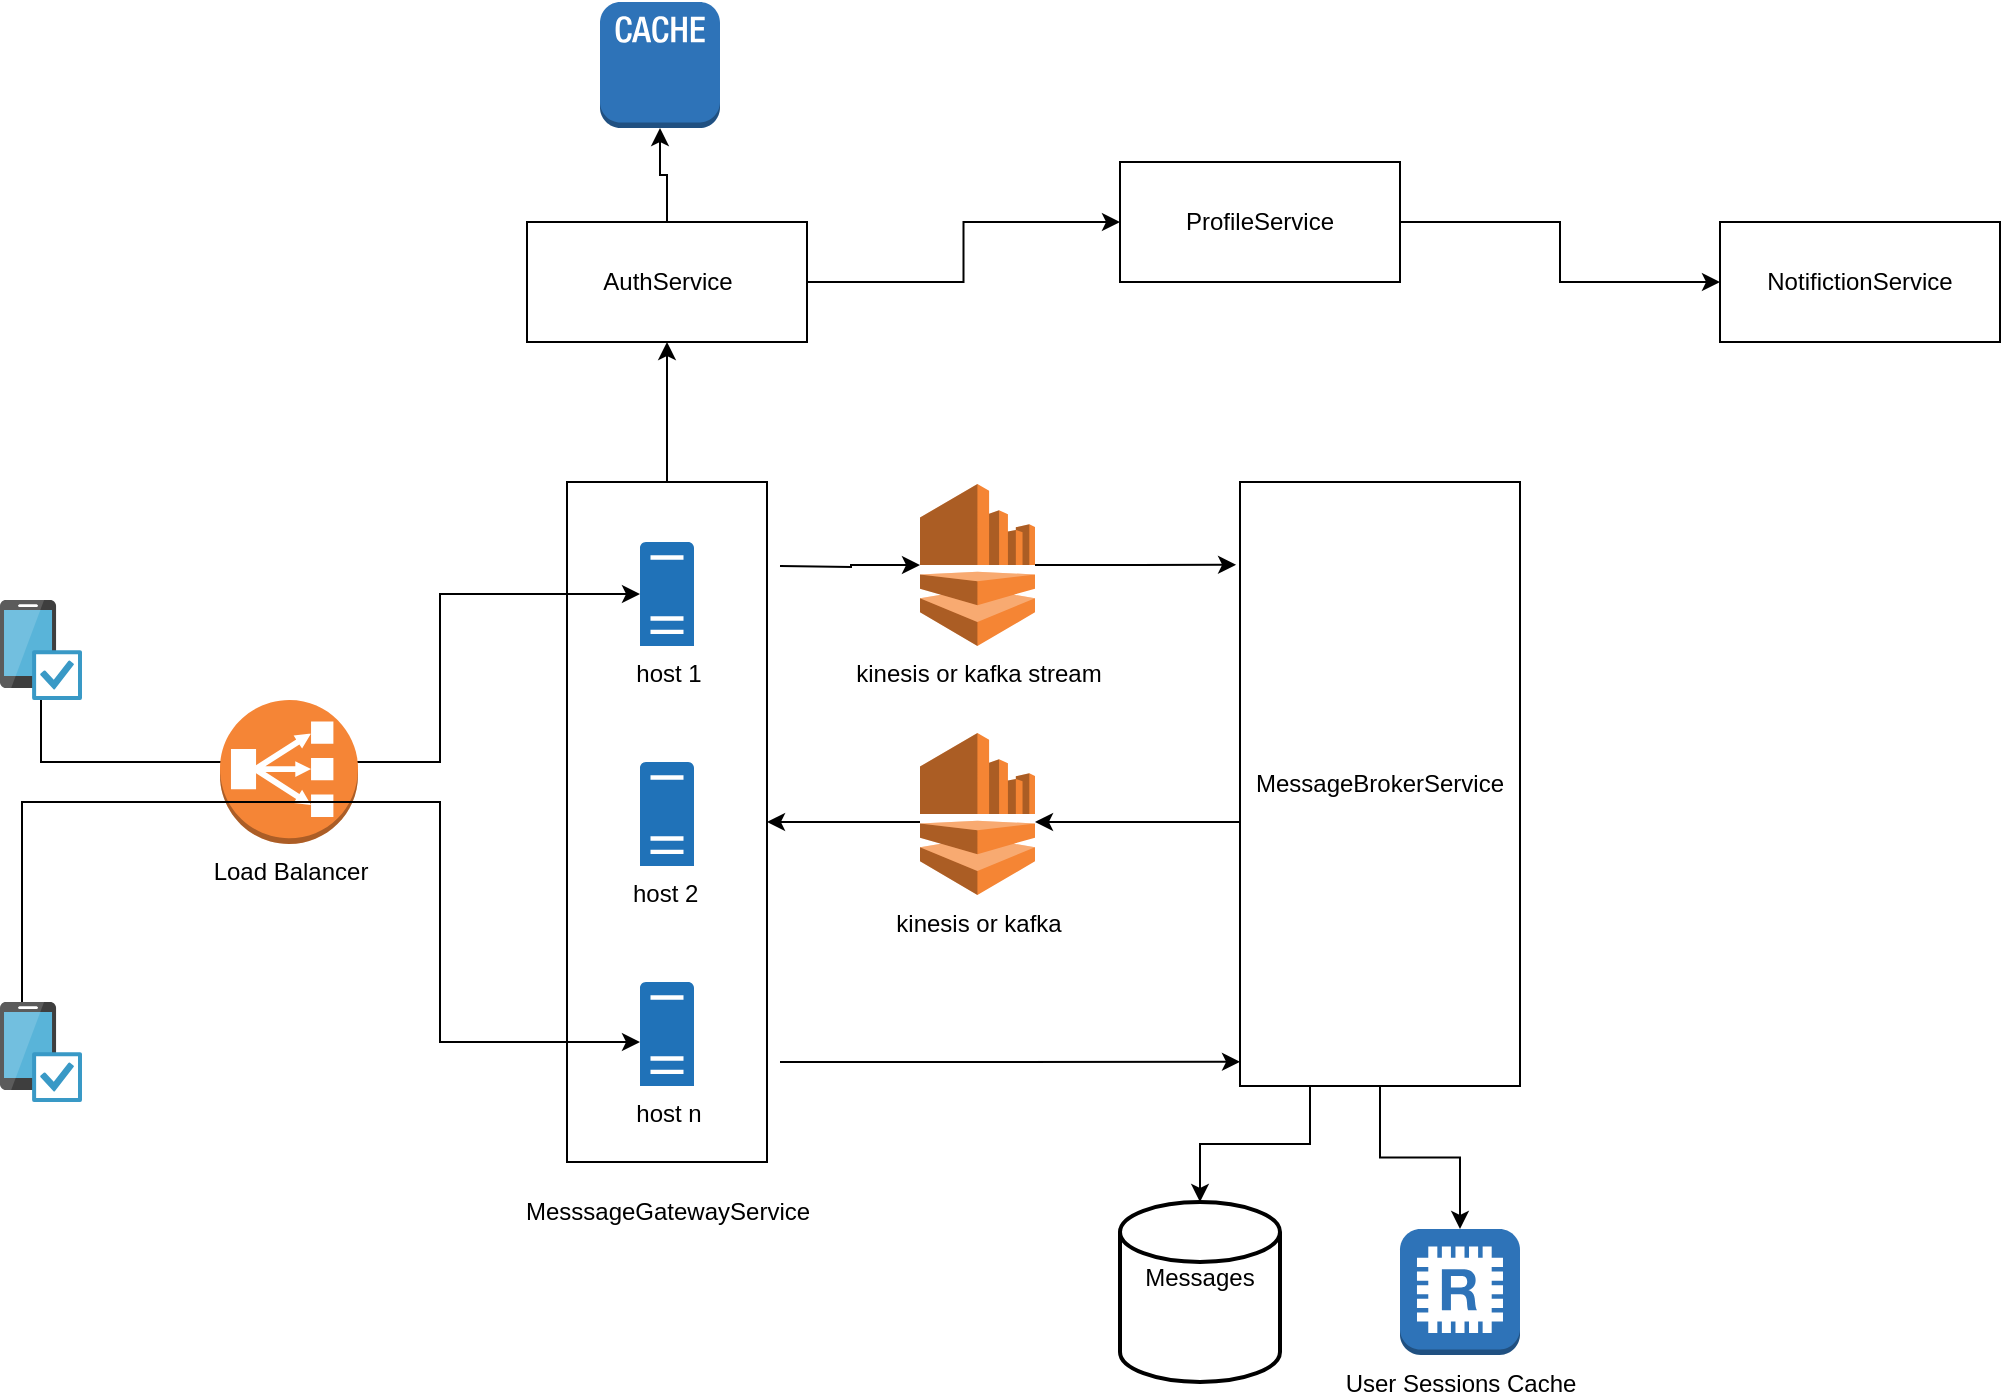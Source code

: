 <mxfile version="20.0.1" type="github">
  <diagram id="SXbvV8yzEHxTvnBgiOMq" name="Page-1">
    <mxGraphModel dx="1426" dy="1837" grid="1" gridSize="10" guides="1" tooltips="1" connect="1" arrows="1" fold="1" page="1" pageScale="1" pageWidth="850" pageHeight="1100" math="0" shadow="0">
      <root>
        <mxCell id="0" />
        <mxCell id="1" parent="0" />
        <mxCell id="BkesVNJEfoXiRqiCxHY0-2" value="" style="sketch=0;aspect=fixed;html=1;points=[];align=center;image;fontSize=12;image=img/lib/mscae/Device_Compliance.svg;" parent="1" vertex="1">
          <mxGeometry x="50" y="279" width="41" height="50" as="geometry" />
        </mxCell>
        <mxCell id="BkesVNJEfoXiRqiCxHY0-25" style="edgeStyle=orthogonalEdgeStyle;rounded=0;orthogonalLoop=1;jettySize=auto;html=1;entryX=0.5;entryY=1;entryDx=0;entryDy=0;" parent="1" source="BkesVNJEfoXiRqiCxHY0-14" target="BkesVNJEfoXiRqiCxHY0-24" edge="1">
          <mxGeometry relative="1" as="geometry" />
        </mxCell>
        <mxCell id="BkesVNJEfoXiRqiCxHY0-14" value="" style="rounded=0;whiteSpace=wrap;html=1;" parent="1" vertex="1">
          <mxGeometry x="333.5" y="220" width="100" height="340" as="geometry" />
        </mxCell>
        <mxCell id="BkesVNJEfoXiRqiCxHY0-17" style="edgeStyle=orthogonalEdgeStyle;rounded=0;orthogonalLoop=1;jettySize=auto;html=1;" parent="1" source="BkesVNJEfoXiRqiCxHY0-2" target="BkesVNJEfoXiRqiCxHY0-9" edge="1">
          <mxGeometry relative="1" as="geometry">
            <Array as="points">
              <mxPoint x="71" y="360" />
              <mxPoint x="270" y="360" />
              <mxPoint x="270" y="276" />
            </Array>
          </mxGeometry>
        </mxCell>
        <mxCell id="BkesVNJEfoXiRqiCxHY0-3" value="Load Balancer" style="outlineConnect=0;dashed=0;verticalLabelPosition=bottom;verticalAlign=top;align=center;html=1;shape=mxgraph.aws3.classic_load_balancer;fillColor=#F58536;gradientColor=none;" parent="1" vertex="1">
          <mxGeometry x="160" y="329" width="69" height="72" as="geometry" />
        </mxCell>
        <mxCell id="FkW10YDSPbAmeaXKSqVW-13" style="edgeStyle=orthogonalEdgeStyle;rounded=0;orthogonalLoop=1;jettySize=auto;html=1;entryX=0;entryY=0.5;entryDx=0;entryDy=0;entryPerimeter=0;" edge="1" parent="1" target="FkW10YDSPbAmeaXKSqVW-1">
          <mxGeometry relative="1" as="geometry">
            <mxPoint x="440" y="262" as="sourcePoint" />
          </mxGeometry>
        </mxCell>
        <mxCell id="BkesVNJEfoXiRqiCxHY0-9" value="host 1" style="sketch=0;pointerEvents=1;shadow=0;dashed=0;html=1;strokeColor=none;labelPosition=center;verticalLabelPosition=bottom;verticalAlign=top;outlineConnect=0;align=center;shape=mxgraph.office.servers.physical_host;fillColor=#2072B8;" parent="1" vertex="1">
          <mxGeometry x="370" y="250" width="27" height="52" as="geometry" />
        </mxCell>
        <mxCell id="BkesVNJEfoXiRqiCxHY0-10" value="host 2&amp;nbsp;" style="sketch=0;pointerEvents=1;shadow=0;dashed=0;html=1;strokeColor=none;labelPosition=center;verticalLabelPosition=bottom;verticalAlign=top;outlineConnect=0;align=center;shape=mxgraph.office.servers.physical_host;fillColor=#2072B8;" parent="1" vertex="1">
          <mxGeometry x="370" y="360" width="27" height="52" as="geometry" />
        </mxCell>
        <mxCell id="BkesVNJEfoXiRqiCxHY0-11" value="host n" style="sketch=0;pointerEvents=1;shadow=0;dashed=0;html=1;strokeColor=none;labelPosition=center;verticalLabelPosition=bottom;verticalAlign=top;outlineConnect=0;align=center;shape=mxgraph.office.servers.physical_host;fillColor=#2072B8;" parent="1" vertex="1">
          <mxGeometry x="370" y="470" width="27" height="52" as="geometry" />
        </mxCell>
        <mxCell id="BkesVNJEfoXiRqiCxHY0-46" style="edgeStyle=orthogonalEdgeStyle;rounded=0;orthogonalLoop=1;jettySize=auto;html=1;entryX=0.5;entryY=0;entryDx=0;entryDy=0;entryPerimeter=0;startArrow=none;startFill=0;" parent="1" source="BkesVNJEfoXiRqiCxHY0-15" target="BkesVNJEfoXiRqiCxHY0-45" edge="1">
          <mxGeometry relative="1" as="geometry" />
        </mxCell>
        <mxCell id="BkesVNJEfoXiRqiCxHY0-47" style="edgeStyle=orthogonalEdgeStyle;rounded=0;orthogonalLoop=1;jettySize=auto;html=1;startArrow=none;startFill=0;exitX=0.25;exitY=1;exitDx=0;exitDy=0;" parent="1" source="BkesVNJEfoXiRqiCxHY0-15" target="BkesVNJEfoXiRqiCxHY0-43" edge="1">
          <mxGeometry relative="1" as="geometry" />
        </mxCell>
        <mxCell id="FkW10YDSPbAmeaXKSqVW-8" style="edgeStyle=orthogonalEdgeStyle;rounded=0;orthogonalLoop=1;jettySize=auto;html=1;" edge="1" parent="1" source="BkesVNJEfoXiRqiCxHY0-15" target="FkW10YDSPbAmeaXKSqVW-4">
          <mxGeometry relative="1" as="geometry">
            <mxPoint x="550" y="410" as="targetPoint" />
            <Array as="points">
              <mxPoint x="600" y="390" />
              <mxPoint x="600" y="390" />
            </Array>
          </mxGeometry>
        </mxCell>
        <mxCell id="BkesVNJEfoXiRqiCxHY0-15" value="MessageBrokerService" style="rounded=0;whiteSpace=wrap;html=1;" parent="1" vertex="1">
          <mxGeometry x="670" y="220" width="140" height="302" as="geometry" />
        </mxCell>
        <mxCell id="BkesVNJEfoXiRqiCxHY0-19" style="edgeStyle=orthogonalEdgeStyle;rounded=0;orthogonalLoop=1;jettySize=auto;html=1;" parent="1" source="BkesVNJEfoXiRqiCxHY0-18" target="BkesVNJEfoXiRqiCxHY0-11" edge="1">
          <mxGeometry relative="1" as="geometry">
            <Array as="points">
              <mxPoint x="61" y="380" />
              <mxPoint x="270" y="380" />
              <mxPoint x="270" y="500" />
            </Array>
          </mxGeometry>
        </mxCell>
        <mxCell id="BkesVNJEfoXiRqiCxHY0-18" value="" style="sketch=0;aspect=fixed;html=1;points=[];align=center;image;fontSize=12;image=img/lib/mscae/Device_Compliance.svg;" parent="1" vertex="1">
          <mxGeometry x="50" y="480" width="41" height="50" as="geometry" />
        </mxCell>
        <mxCell id="BkesVNJEfoXiRqiCxHY0-22" value="MesssageGatewayService" style="text;html=1;strokeColor=none;fillColor=none;align=center;verticalAlign=middle;whiteSpace=wrap;rounded=0;" parent="1" vertex="1">
          <mxGeometry x="353.5" y="570" width="60" height="30" as="geometry" />
        </mxCell>
        <mxCell id="BkesVNJEfoXiRqiCxHY0-35" style="edgeStyle=orthogonalEdgeStyle;rounded=0;orthogonalLoop=1;jettySize=auto;html=1;startArrow=none;startFill=0;" parent="1" source="BkesVNJEfoXiRqiCxHY0-24" target="BkesVNJEfoXiRqiCxHY0-33" edge="1">
          <mxGeometry relative="1" as="geometry" />
        </mxCell>
        <mxCell id="BkesVNJEfoXiRqiCxHY0-39" style="edgeStyle=orthogonalEdgeStyle;rounded=0;orthogonalLoop=1;jettySize=auto;html=1;entryX=0.5;entryY=1;entryDx=0;entryDy=0;entryPerimeter=0;startArrow=none;startFill=0;" parent="1" source="BkesVNJEfoXiRqiCxHY0-24" target="BkesVNJEfoXiRqiCxHY0-38" edge="1">
          <mxGeometry relative="1" as="geometry" />
        </mxCell>
        <mxCell id="BkesVNJEfoXiRqiCxHY0-24" value="AuthService" style="rounded=0;whiteSpace=wrap;html=1;" parent="1" vertex="1">
          <mxGeometry x="313.5" y="90" width="140" height="60" as="geometry" />
        </mxCell>
        <mxCell id="BkesVNJEfoXiRqiCxHY0-37" style="edgeStyle=orthogonalEdgeStyle;rounded=0;orthogonalLoop=1;jettySize=auto;html=1;startArrow=none;startFill=0;" parent="1" source="BkesVNJEfoXiRqiCxHY0-33" target="BkesVNJEfoXiRqiCxHY0-34" edge="1">
          <mxGeometry relative="1" as="geometry" />
        </mxCell>
        <mxCell id="BkesVNJEfoXiRqiCxHY0-33" value="ProfileService" style="rounded=0;whiteSpace=wrap;html=1;" parent="1" vertex="1">
          <mxGeometry x="610" y="60" width="140" height="60" as="geometry" />
        </mxCell>
        <mxCell id="BkesVNJEfoXiRqiCxHY0-34" value="NotifictionService" style="rounded=0;whiteSpace=wrap;html=1;" parent="1" vertex="1">
          <mxGeometry x="910" y="90" width="140" height="60" as="geometry" />
        </mxCell>
        <mxCell id="BkesVNJEfoXiRqiCxHY0-38" value="" style="outlineConnect=0;dashed=0;verticalLabelPosition=bottom;verticalAlign=top;align=center;html=1;shape=mxgraph.aws3.cache_node;fillColor=#2E73B8;gradientColor=none;" parent="1" vertex="1">
          <mxGeometry x="350" y="-20" width="60" height="63" as="geometry" />
        </mxCell>
        <mxCell id="BkesVNJEfoXiRqiCxHY0-43" value="Messages&lt;br&gt;&amp;nbsp;" style="strokeWidth=2;html=1;shape=mxgraph.flowchart.database;whiteSpace=wrap;" parent="1" vertex="1">
          <mxGeometry x="610" y="580" width="80" height="90" as="geometry" />
        </mxCell>
        <mxCell id="BkesVNJEfoXiRqiCxHY0-45" value="User Sessions Cache" style="outlineConnect=0;dashed=0;verticalLabelPosition=bottom;verticalAlign=top;align=center;html=1;shape=mxgraph.aws3.redis;fillColor=#2E73B8;gradientColor=none;" parent="1" vertex="1">
          <mxGeometry x="750" y="593.5" width="60" height="63" as="geometry" />
        </mxCell>
        <mxCell id="FkW10YDSPbAmeaXKSqVW-7" style="edgeStyle=orthogonalEdgeStyle;rounded=0;orthogonalLoop=1;jettySize=auto;html=1;entryX=-0.014;entryY=0.137;entryDx=0;entryDy=0;entryPerimeter=0;" edge="1" parent="1" source="FkW10YDSPbAmeaXKSqVW-1" target="BkesVNJEfoXiRqiCxHY0-15">
          <mxGeometry relative="1" as="geometry" />
        </mxCell>
        <mxCell id="FkW10YDSPbAmeaXKSqVW-1" value="kinesis or kafka stream" style="outlineConnect=0;dashed=0;verticalLabelPosition=bottom;verticalAlign=top;align=center;html=1;shape=mxgraph.aws3.kinesis;fillColor=#F58534;gradientColor=none;" vertex="1" parent="1">
          <mxGeometry x="510" y="221" width="57.5" height="81" as="geometry" />
        </mxCell>
        <mxCell id="FkW10YDSPbAmeaXKSqVW-14" style="edgeStyle=orthogonalEdgeStyle;rounded=0;orthogonalLoop=1;jettySize=auto;html=1;entryX=1;entryY=0.5;entryDx=0;entryDy=0;" edge="1" parent="1" source="FkW10YDSPbAmeaXKSqVW-4" target="BkesVNJEfoXiRqiCxHY0-14">
          <mxGeometry relative="1" as="geometry">
            <Array as="points">
              <mxPoint x="490" y="390" />
              <mxPoint x="490" y="390" />
            </Array>
          </mxGeometry>
        </mxCell>
        <mxCell id="FkW10YDSPbAmeaXKSqVW-4" value="kinesis or kafka" style="outlineConnect=0;dashed=0;verticalLabelPosition=bottom;verticalAlign=top;align=center;html=1;shape=mxgraph.aws3.kinesis;fillColor=#F58534;gradientColor=none;" vertex="1" parent="1">
          <mxGeometry x="510" y="345.5" width="57.5" height="81" as="geometry" />
        </mxCell>
        <mxCell id="FkW10YDSPbAmeaXKSqVW-16" value="" style="endArrow=classic;html=1;rounded=0;entryX=0;entryY=0.96;entryDx=0;entryDy=0;entryPerimeter=0;" edge="1" parent="1" target="BkesVNJEfoXiRqiCxHY0-15">
          <mxGeometry width="50" height="50" relative="1" as="geometry">
            <mxPoint x="440" y="510" as="sourcePoint" />
            <mxPoint x="490" y="490" as="targetPoint" />
          </mxGeometry>
        </mxCell>
      </root>
    </mxGraphModel>
  </diagram>
</mxfile>
